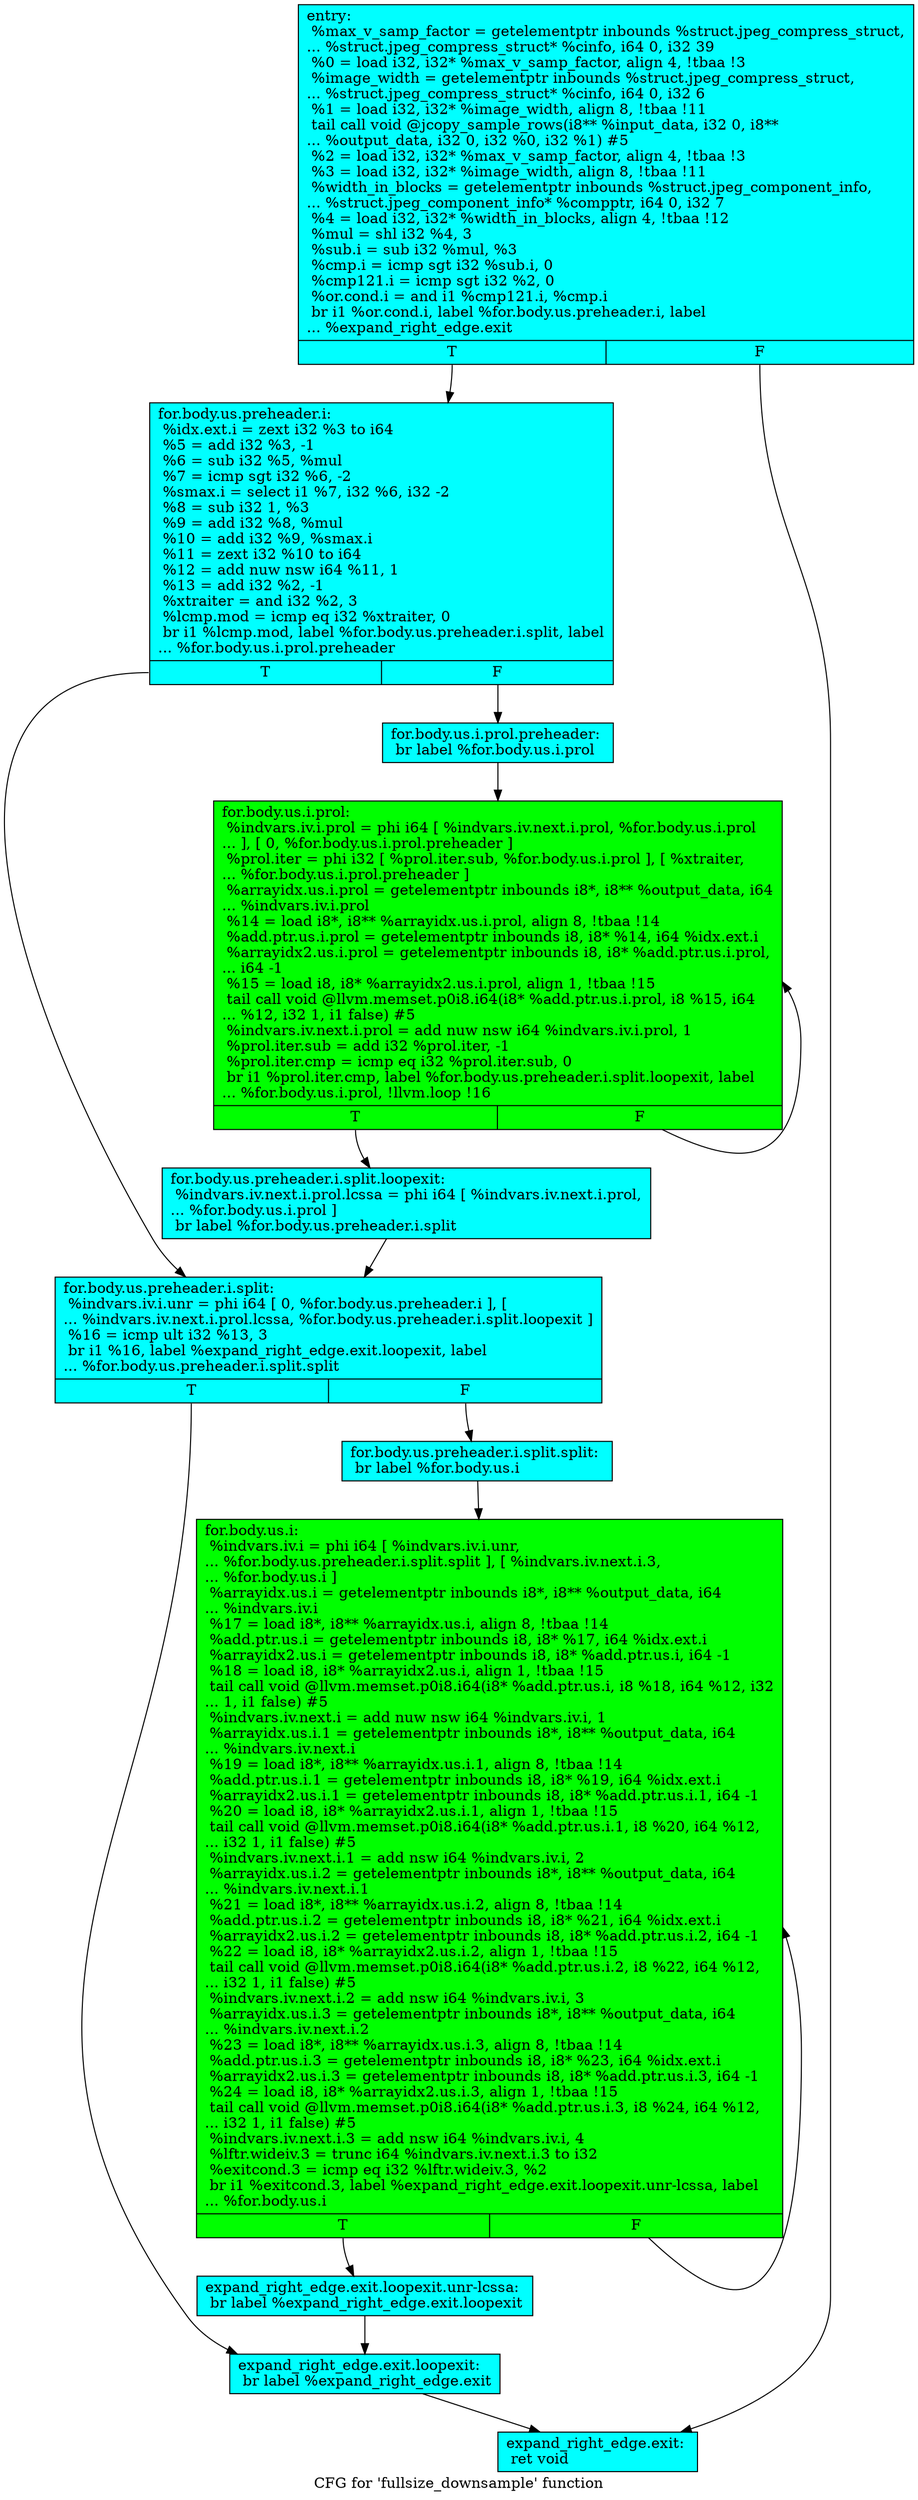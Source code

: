 digraph "CFG for 'fullsize_downsample' function" {
	label="CFG for 'fullsize_downsample' function";

	Node0x58a7100 [shape=record, style = filled, fillcolor = cyan, label="{entry:\l  %max_v_samp_factor = getelementptr inbounds %struct.jpeg_compress_struct,\l... %struct.jpeg_compress_struct* %cinfo, i64 0, i32 39\l  %0 = load i32, i32* %max_v_samp_factor, align 4, !tbaa !3\l  %image_width = getelementptr inbounds %struct.jpeg_compress_struct,\l... %struct.jpeg_compress_struct* %cinfo, i64 0, i32 6\l  %1 = load i32, i32* %image_width, align 8, !tbaa !11\l  tail call void @jcopy_sample_rows(i8** %input_data, i32 0, i8**\l... %output_data, i32 0, i32 %0, i32 %1) #5\l  %2 = load i32, i32* %max_v_samp_factor, align 4, !tbaa !3\l  %3 = load i32, i32* %image_width, align 8, !tbaa !11\l  %width_in_blocks = getelementptr inbounds %struct.jpeg_component_info,\l... %struct.jpeg_component_info* %compptr, i64 0, i32 7\l  %4 = load i32, i32* %width_in_blocks, align 4, !tbaa !12\l  %mul = shl i32 %4, 3\l  %sub.i = sub i32 %mul, %3\l  %cmp.i = icmp sgt i32 %sub.i, 0\l  %cmp121.i = icmp sgt i32 %2, 0\l  %or.cond.i = and i1 %cmp121.i, %cmp.i\l  br i1 %or.cond.i, label %for.body.us.preheader.i, label\l... %expand_right_edge.exit\l|{<s0>T|<s1>F}}"];
	Node0x58a7100:s0 -> Node0x58b76f0;
	Node0x58a7100:s1 -> Node0x58c9fc0;
	Node0x58b76f0 [shape=record, style = filled, fillcolor = cyan, label="{for.body.us.preheader.i:                          \l  %idx.ext.i = zext i32 %3 to i64\l  %5 = add i32 %3, -1\l  %6 = sub i32 %5, %mul\l  %7 = icmp sgt i32 %6, -2\l  %smax.i = select i1 %7, i32 %6, i32 -2\l  %8 = sub i32 1, %3\l  %9 = add i32 %8, %mul\l  %10 = add i32 %9, %smax.i\l  %11 = zext i32 %10 to i64\l  %12 = add nuw nsw i64 %11, 1\l  %13 = add i32 %2, -1\l  %xtraiter = and i32 %2, 3\l  %lcmp.mod = icmp eq i32 %xtraiter, 0\l  br i1 %lcmp.mod, label %for.body.us.preheader.i.split, label\l... %for.body.us.i.prol.preheader\l|{<s0>T|<s1>F}}"];
	Node0x58b76f0:s0 -> Node0x58c9aa0;
	Node0x58b76f0:s1 -> Node0x58ca920;
	Node0x58ca920 [shape=record, style = filled, fillcolor = cyan, label="{for.body.us.i.prol.preheader:                     \l  br label %for.body.us.i.prol\l}"];
	Node0x58ca920 -> Node0x58caad0;
	Node0x58caad0 [shape=record, style = filled, fillcolor = green, label="{for.body.us.i.prol:                               \l  %indvars.iv.i.prol = phi i64 [ %indvars.iv.next.i.prol, %for.body.us.i.prol\l... ], [ 0, %for.body.us.i.prol.preheader ]\l  %prol.iter = phi i32 [ %prol.iter.sub, %for.body.us.i.prol ], [ %xtraiter,\l... %for.body.us.i.prol.preheader ]\l  %arrayidx.us.i.prol = getelementptr inbounds i8*, i8** %output_data, i64\l... %indvars.iv.i.prol\l  %14 = load i8*, i8** %arrayidx.us.i.prol, align 8, !tbaa !14\l  %add.ptr.us.i.prol = getelementptr inbounds i8, i8* %14, i64 %idx.ext.i\l  %arrayidx2.us.i.prol = getelementptr inbounds i8, i8* %add.ptr.us.i.prol,\l... i64 -1\l  %15 = load i8, i8* %arrayidx2.us.i.prol, align 1, !tbaa !15\l  tail call void @llvm.memset.p0i8.i64(i8* %add.ptr.us.i.prol, i8 %15, i64\l... %12, i32 1, i1 false) #5\l  %indvars.iv.next.i.prol = add nuw nsw i64 %indvars.iv.i.prol, 1\l  %prol.iter.sub = add i32 %prol.iter, -1\l  %prol.iter.cmp = icmp eq i32 %prol.iter.sub, 0\l  br i1 %prol.iter.cmp, label %for.body.us.preheader.i.split.loopexit, label\l... %for.body.us.i.prol, !llvm.loop !16\l|{<s0>T|<s1>F}}"];
	Node0x58caad0:s0 -> Node0x58cb6a0;
	Node0x58caad0:s1 -> Node0x58caad0;
	Node0x58cb6a0 [shape=record, style = filled, fillcolor = cyan, label="{for.body.us.preheader.i.split.loopexit:           \l  %indvars.iv.next.i.prol.lcssa = phi i64 [ %indvars.iv.next.i.prol,\l... %for.body.us.i.prol ]\l  br label %for.body.us.preheader.i.split\l}"];
	Node0x58cb6a0 -> Node0x58c9aa0;
	Node0x58c9aa0 [shape=record, style = filled, fillcolor = cyan, label="{for.body.us.preheader.i.split:                    \l  %indvars.iv.i.unr = phi i64 [ 0, %for.body.us.preheader.i ], [\l... %indvars.iv.next.i.prol.lcssa, %for.body.us.preheader.i.split.loopexit ]\l  %16 = icmp ult i32 %13, 3\l  br i1 %16, label %expand_right_edge.exit.loopexit, label\l... %for.body.us.preheader.i.split.split\l|{<s0>T|<s1>F}}"];
	Node0x58c9aa0:s0 -> Node0x58ca400;
	Node0x58c9aa0:s1 -> Node0x58cbb30;
	Node0x58cbb30 [shape=record, style = filled, fillcolor = cyan, label="{for.body.us.preheader.i.split.split:              \l  br label %for.body.us.i\l}"];
	Node0x58cbb30 -> Node0x58cbce0;
	Node0x58cbce0 [shape=record, style = filled, fillcolor = green, label="{for.body.us.i:                                    \l  %indvars.iv.i = phi i64 [ %indvars.iv.i.unr,\l... %for.body.us.preheader.i.split.split ], [ %indvars.iv.next.i.3,\l... %for.body.us.i ]\l  %arrayidx.us.i = getelementptr inbounds i8*, i8** %output_data, i64\l... %indvars.iv.i\l  %17 = load i8*, i8** %arrayidx.us.i, align 8, !tbaa !14\l  %add.ptr.us.i = getelementptr inbounds i8, i8* %17, i64 %idx.ext.i\l  %arrayidx2.us.i = getelementptr inbounds i8, i8* %add.ptr.us.i, i64 -1\l  %18 = load i8, i8* %arrayidx2.us.i, align 1, !tbaa !15\l  tail call void @llvm.memset.p0i8.i64(i8* %add.ptr.us.i, i8 %18, i64 %12, i32\l... 1, i1 false) #5\l  %indvars.iv.next.i = add nuw nsw i64 %indvars.iv.i, 1\l  %arrayidx.us.i.1 = getelementptr inbounds i8*, i8** %output_data, i64\l... %indvars.iv.next.i\l  %19 = load i8*, i8** %arrayidx.us.i.1, align 8, !tbaa !14\l  %add.ptr.us.i.1 = getelementptr inbounds i8, i8* %19, i64 %idx.ext.i\l  %arrayidx2.us.i.1 = getelementptr inbounds i8, i8* %add.ptr.us.i.1, i64 -1\l  %20 = load i8, i8* %arrayidx2.us.i.1, align 1, !tbaa !15\l  tail call void @llvm.memset.p0i8.i64(i8* %add.ptr.us.i.1, i8 %20, i64 %12,\l... i32 1, i1 false) #5\l  %indvars.iv.next.i.1 = add nsw i64 %indvars.iv.i, 2\l  %arrayidx.us.i.2 = getelementptr inbounds i8*, i8** %output_data, i64\l... %indvars.iv.next.i.1\l  %21 = load i8*, i8** %arrayidx.us.i.2, align 8, !tbaa !14\l  %add.ptr.us.i.2 = getelementptr inbounds i8, i8* %21, i64 %idx.ext.i\l  %arrayidx2.us.i.2 = getelementptr inbounds i8, i8* %add.ptr.us.i.2, i64 -1\l  %22 = load i8, i8* %arrayidx2.us.i.2, align 1, !tbaa !15\l  tail call void @llvm.memset.p0i8.i64(i8* %add.ptr.us.i.2, i8 %22, i64 %12,\l... i32 1, i1 false) #5\l  %indvars.iv.next.i.2 = add nsw i64 %indvars.iv.i, 3\l  %arrayidx.us.i.3 = getelementptr inbounds i8*, i8** %output_data, i64\l... %indvars.iv.next.i.2\l  %23 = load i8*, i8** %arrayidx.us.i.3, align 8, !tbaa !14\l  %add.ptr.us.i.3 = getelementptr inbounds i8, i8* %23, i64 %idx.ext.i\l  %arrayidx2.us.i.3 = getelementptr inbounds i8, i8* %add.ptr.us.i.3, i64 -1\l  %24 = load i8, i8* %arrayidx2.us.i.3, align 1, !tbaa !15\l  tail call void @llvm.memset.p0i8.i64(i8* %add.ptr.us.i.3, i8 %24, i64 %12,\l... i32 1, i1 false) #5\l  %indvars.iv.next.i.3 = add nsw i64 %indvars.iv.i, 4\l  %lftr.wideiv.3 = trunc i64 %indvars.iv.next.i.3 to i32\l  %exitcond.3 = icmp eq i32 %lftr.wideiv.3, %2\l  br i1 %exitcond.3, label %expand_right_edge.exit.loopexit.unr-lcssa, label\l... %for.body.us.i\l|{<s0>T|<s1>F}}"];
	Node0x58cbce0:s0 -> Node0x58baf10;
	Node0x58cbce0:s1 -> Node0x58cbce0;
	Node0x58baf10 [shape=record, style = filled, fillcolor = cyan, label="{expand_right_edge.exit.loopexit.unr-lcssa:        \l  br label %expand_right_edge.exit.loopexit\l}"];
	Node0x58baf10 -> Node0x58ca400;
	Node0x58ca400 [shape=record, style = filled, fillcolor = cyan, label="{expand_right_edge.exit.loopexit:                  \l  br label %expand_right_edge.exit\l}"];
	Node0x58ca400 -> Node0x58c9fc0;
	Node0x58c9fc0 [shape=record, style = filled, fillcolor = cyan, label="{expand_right_edge.exit:                           \l  ret void\l}"];
}
